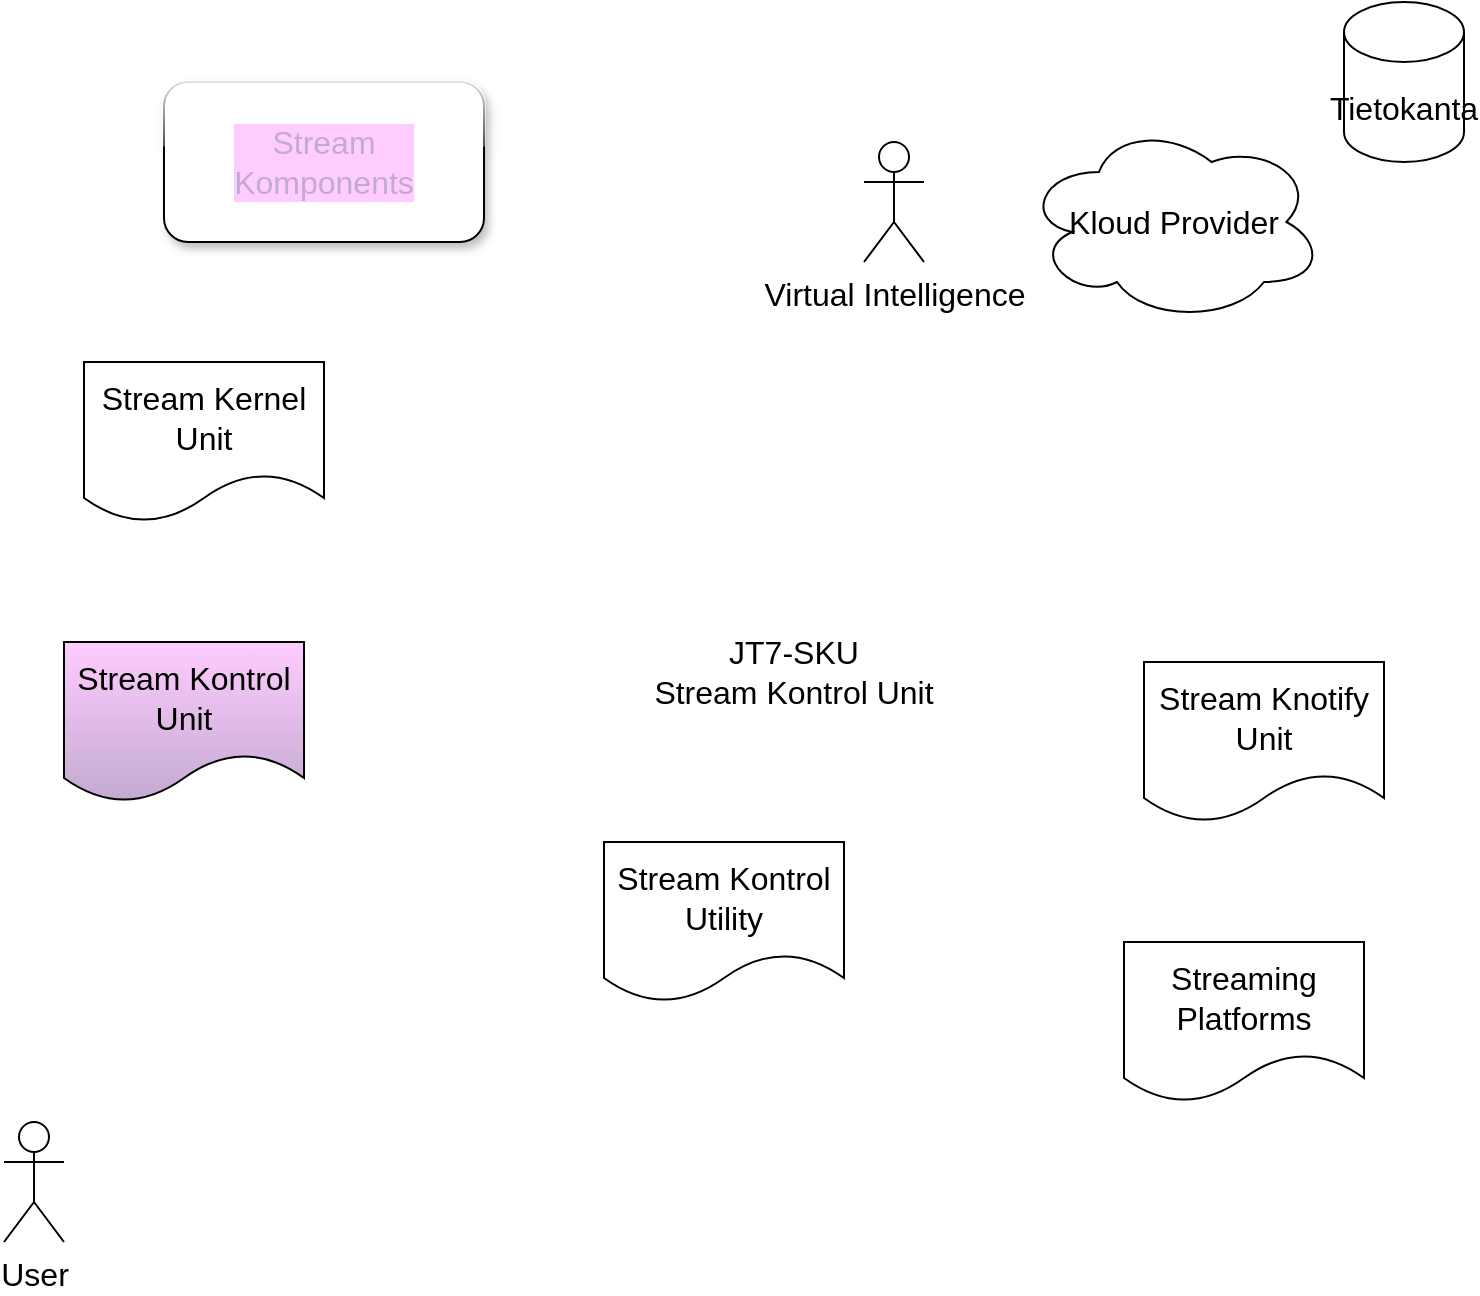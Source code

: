 <mxfile version="22.1.4" type="github">
  <diagram name="Sivu-1" id="nVIp9f3CLLhEfEjgpF28">
    <mxGraphModel dx="1434" dy="944" grid="1" gridSize="10" guides="1" tooltips="1" connect="1" arrows="1" fold="1" page="1" pageScale="1" pageWidth="827" pageHeight="1169" math="0" shadow="0">
      <root>
        <mxCell id="0" />
        <mxCell id="1" parent="0" />
        <mxCell id="bNF-SPqmJaTVdJ-8YDtE-1" value="Stream &lt;br&gt;Komponents" style="rounded=1;whiteSpace=wrap;html=1;fontSize=16;shadow=1;glass=1;fontColor=#C3ABD0;labelBackgroundColor=#FFCCFF;" parent="1" vertex="1">
          <mxGeometry x="130" y="100" width="160" height="80" as="geometry" />
        </mxCell>
        <mxCell id="bNF-SPqmJaTVdJ-8YDtE-2" value="JT7-SKU&lt;br&gt;Stream Kontrol Unit" style="text;strokeColor=none;fillColor=none;html=1;align=center;verticalAlign=middle;whiteSpace=wrap;rounded=0;fontSize=16;" parent="1" vertex="1">
          <mxGeometry x="360" y="350" width="170" height="90" as="geometry" />
        </mxCell>
        <mxCell id="bNF-SPqmJaTVdJ-8YDtE-3" value="Kloud Provider" style="ellipse;shape=cloud;whiteSpace=wrap;html=1;fontSize=16;" parent="1" vertex="1">
          <mxGeometry x="560" y="120" width="150" height="100" as="geometry" />
        </mxCell>
        <mxCell id="Mv3_jATNsVEBFW0Uo7lB-1" value="Stream Knotify Unit" style="shape=document;whiteSpace=wrap;html=1;boundedLbl=1;fontSize=16;" vertex="1" parent="1">
          <mxGeometry x="620" y="390" width="120" height="80" as="geometry" />
        </mxCell>
        <mxCell id="Mv3_jATNsVEBFW0Uo7lB-2" value="User" style="shape=umlActor;verticalLabelPosition=bottom;verticalAlign=top;html=1;outlineConnect=0;fontSize=16;" vertex="1" parent="1">
          <mxGeometry x="50" y="620" width="30" height="60" as="geometry" />
        </mxCell>
        <mxCell id="Mv3_jATNsVEBFW0Uo7lB-3" value="Tietokanta" style="shape=cylinder3;whiteSpace=wrap;html=1;boundedLbl=1;backgroundOutline=1;size=15;fontSize=16;" vertex="1" parent="1">
          <mxGeometry x="720" y="60" width="60" height="80" as="geometry" />
        </mxCell>
        <mxCell id="Mv3_jATNsVEBFW0Uo7lB-4" value="Streaming Platforms" style="shape=document;whiteSpace=wrap;html=1;boundedLbl=1;fontSize=16;" vertex="1" parent="1">
          <mxGeometry x="610" y="530" width="120" height="80" as="geometry" />
        </mxCell>
        <mxCell id="Mv3_jATNsVEBFW0Uo7lB-5" value="Stream Kernel Unit" style="shape=document;whiteSpace=wrap;html=1;boundedLbl=1;fontSize=16;" vertex="1" parent="1">
          <mxGeometry x="90" y="240" width="120" height="80" as="geometry" />
        </mxCell>
        <mxCell id="Mv3_jATNsVEBFW0Uo7lB-6" value="Stream Kontrol Unit" style="shape=document;whiteSpace=wrap;html=1;boundedLbl=1;fontSize=16;gradientColor=#C3ABD0;fillColor=#FFCCFF;" vertex="1" parent="1">
          <mxGeometry x="80" y="380" width="120" height="80" as="geometry" />
        </mxCell>
        <mxCell id="Mv3_jATNsVEBFW0Uo7lB-7" value="Virtual Intelligence" style="shape=umlActor;verticalLabelPosition=bottom;verticalAlign=top;html=1;outlineConnect=0;fontSize=16;" vertex="1" parent="1">
          <mxGeometry x="480" y="130" width="30" height="60" as="geometry" />
        </mxCell>
        <mxCell id="Mv3_jATNsVEBFW0Uo7lB-9" value="Stream Kontrol Utility" style="shape=document;whiteSpace=wrap;html=1;boundedLbl=1;fontSize=16;" vertex="1" parent="1">
          <mxGeometry x="350" y="480" width="120" height="80" as="geometry" />
        </mxCell>
      </root>
    </mxGraphModel>
  </diagram>
</mxfile>
